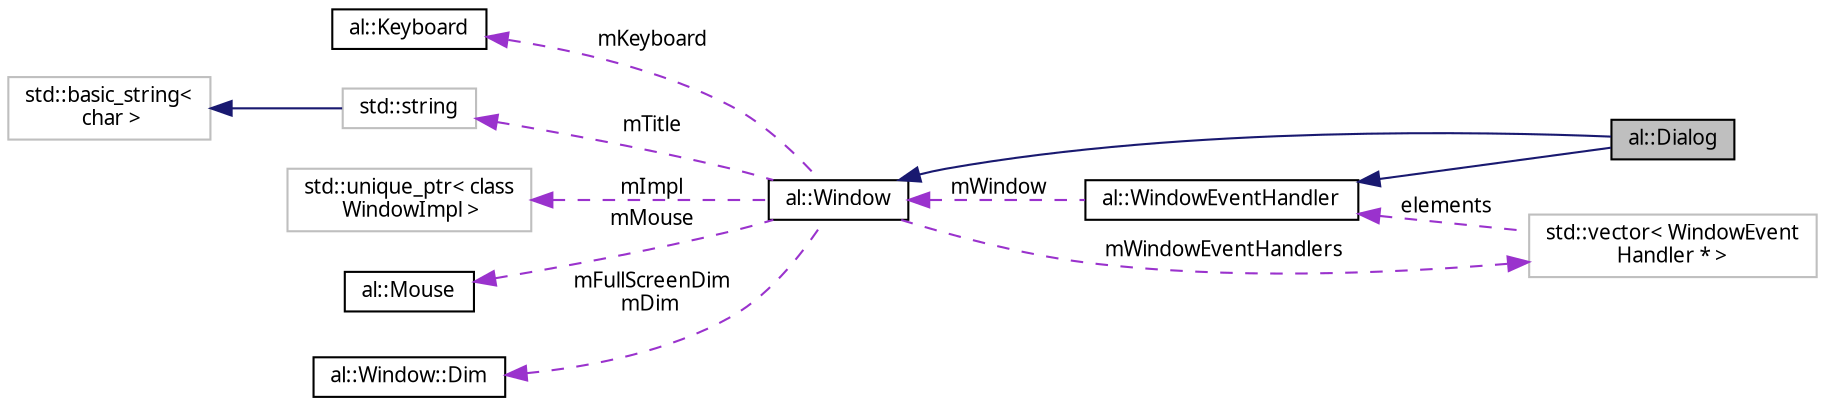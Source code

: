 digraph "al::Dialog"
{
 // LATEX_PDF_SIZE
  bgcolor="transparent";
  edge [fontname="FreeSans.ttf",fontsize="10",labelfontname="FreeSans.ttf",labelfontsize="10"];
  node [fontname="FreeSans.ttf",fontsize="10",shape=record];
  rankdir="LR";
  Node1 [label="al::Dialog",height=0.2,width=0.4,color="black", fillcolor="grey75", style="filled", fontcolor="black",tooltip=" "];
  Node2 -> Node1 [dir="back",color="midnightblue",fontsize="10",style="solid",fontname="FreeSans.ttf"];
  Node2 [label="al::Window",height=0.2,width=0.4,color="black",URL="$classal_1_1_window.html",tooltip="Window with OpenGL context."];
  Node3 -> Node2 [dir="back",color="darkorchid3",fontsize="10",style="dashed",label=" mKeyboard" ,fontname="FreeSans.ttf"];
  Node3 [label="al::Keyboard",height=0.2,width=0.4,color="black",URL="$classal_1_1_keyboard.html",tooltip=" "];
  Node4 -> Node2 [dir="back",color="darkorchid3",fontsize="10",style="dashed",label=" mTitle" ,fontname="FreeSans.ttf"];
  Node4 [label="std::string",height=0.2,width=0.4,color="grey75",tooltip="STL class."];
  Node5 -> Node4 [dir="back",color="midnightblue",fontsize="10",style="solid",fontname="FreeSans.ttf"];
  Node5 [label="std::basic_string\<\l char \>",height=0.2,width=0.4,color="grey75",tooltip="STL class."];
  Node6 -> Node2 [dir="back",color="darkorchid3",fontsize="10",style="dashed",label=" mWindowEventHandlers" ,fontname="FreeSans.ttf"];
  Node6 [label="std::vector\< WindowEvent\lHandler * \>",height=0.2,width=0.4,color="grey75",tooltip=" "];
  Node7 -> Node6 [dir="back",color="darkorchid3",fontsize="10",style="dashed",label=" elements" ,fontname="FreeSans.ttf"];
  Node7 [label="al::WindowEventHandler",height=0.2,width=0.4,color="black",URL="$classal_1_1_window_event_handler.html",tooltip="Controller for handling input and window events."];
  Node2 -> Node7 [dir="back",color="darkorchid3",fontsize="10",style="dashed",label=" mWindow" ,fontname="FreeSans.ttf"];
  Node8 -> Node2 [dir="back",color="darkorchid3",fontsize="10",style="dashed",label=" mImpl" ,fontname="FreeSans.ttf"];
  Node8 [label="std::unique_ptr\< class\l WindowImpl \>",height=0.2,width=0.4,color="grey75",tooltip=" "];
  Node9 -> Node2 [dir="back",color="darkorchid3",fontsize="10",style="dashed",label=" mMouse" ,fontname="FreeSans.ttf"];
  Node9 [label="al::Mouse",height=0.2,width=0.4,color="black",URL="$classal_1_1_mouse.html",tooltip=" "];
  Node10 -> Node2 [dir="back",color="darkorchid3",fontsize="10",style="dashed",label=" mFullScreenDim\nmDim" ,fontname="FreeSans.ttf"];
  Node10 [label="al::Window::Dim",height=0.2,width=0.4,color="black",URL="$structal_1_1_window_1_1_dim.html",tooltip="Window pixel dimensions."];
  Node7 -> Node1 [dir="back",color="midnightblue",fontsize="10",style="solid",fontname="FreeSans.ttf"];
}
